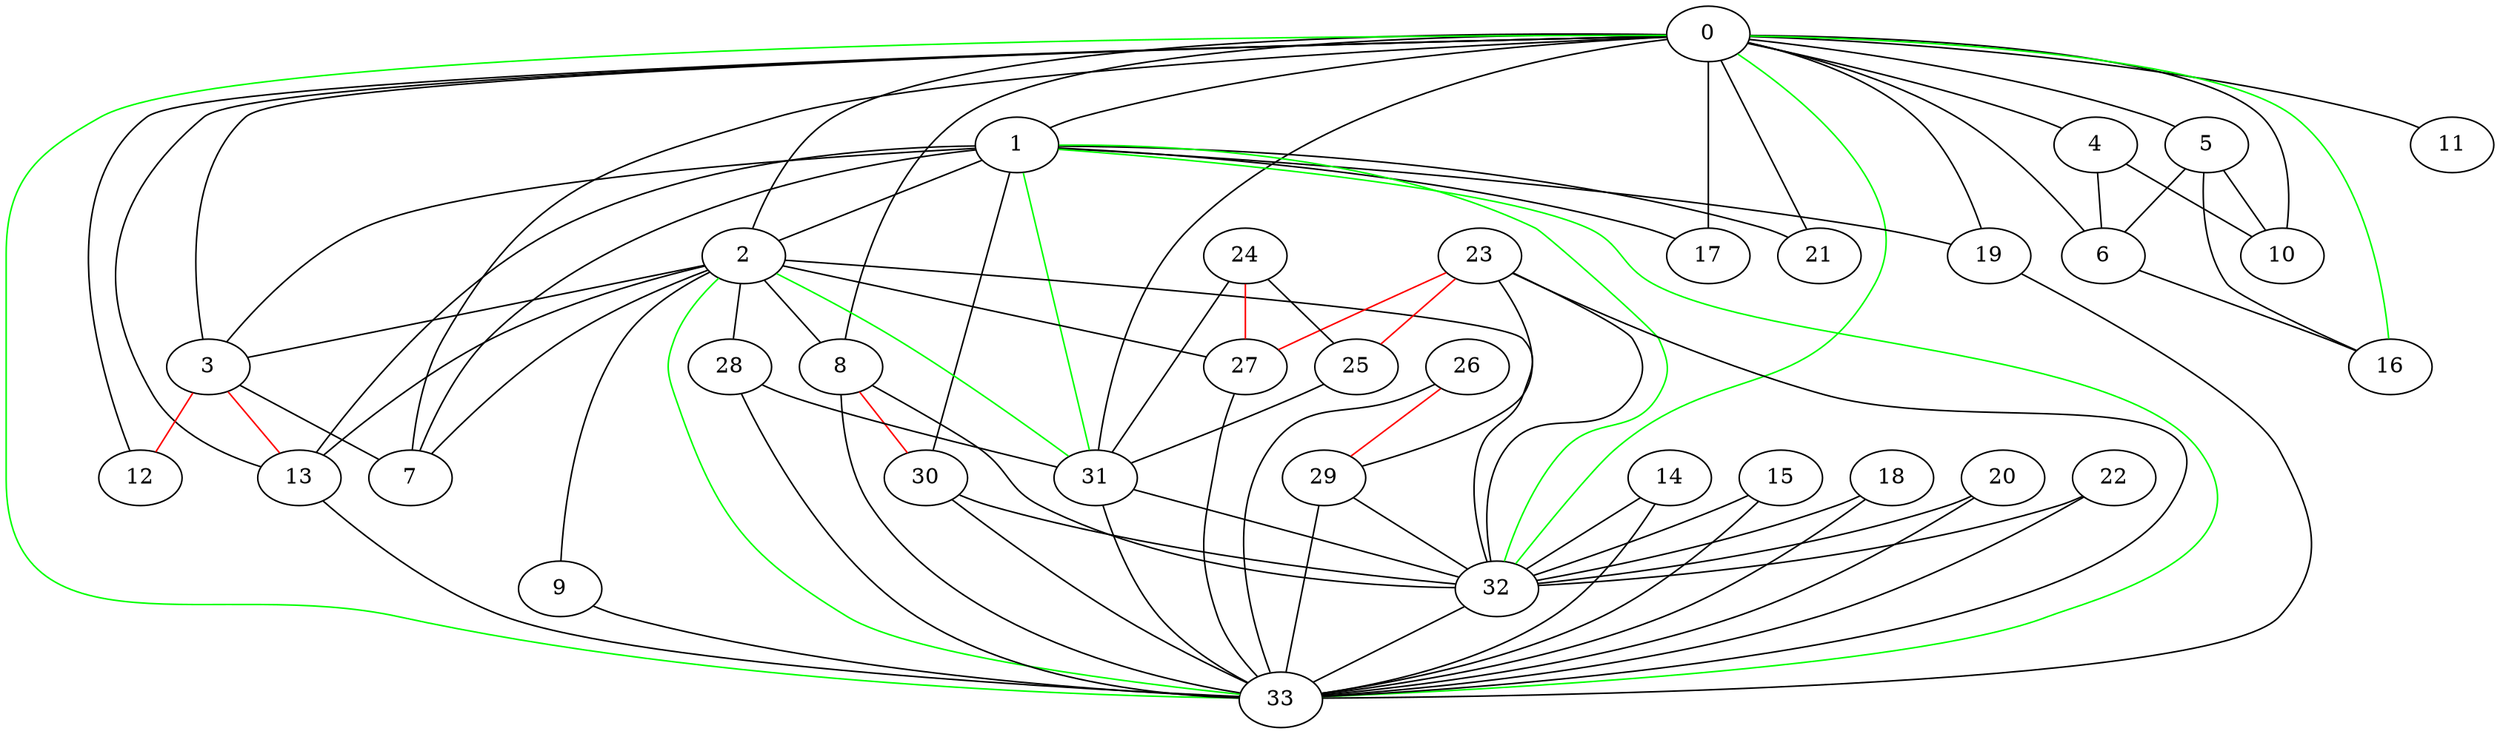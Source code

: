 graph {
	0 -- 1
	0 -- 2
	0 -- 3
	0 -- 4
	0 -- 5
	0 -- 6
	0 -- 7
	0 -- 8
	0 -- 10
	0 -- 11
	0 -- 12
	0 -- 13
	0 -- 17
	0 -- 19
	0 -- 21
	0 -- 31
	1 -- 2
	1 -- 3
	1 -- 7
	1 -- 13
	1 -- 17
	1 -- 19
	1 -- 21
	1 -- 30
	2 -- 3
	2 -- 7
	2 -- 8
	2 -- 9
	2 -- 13
	2 -- 27
	2 -- 28
	2 -- 32
	3 -- 7
	3 -- 12 [color=red]
	3 -- 13 [color=red]
	4 -- 6
	4 -- 10
	5 -- 6
	5 -- 10
	5 -- 16
	6 -- 16
	8 -- 30 [color=red]
	8 -- 32
	8 -- 33
	9 -- 33
	13 -- 33
	14 -- 32
	14 -- 33
	15 -- 32
	15 -- 33
	18 -- 32
	18 -- 33
	19 -- 33
	20 -- 32
	20 -- 33
	22 -- 32
	22 -- 33
	23 -- 25 [color=red]
	23 -- 27 [color=red]
	23 -- 29
	23 -- 32
	23 -- 33
	24 -- 25
	24 -- 27 [color=red]
	24 -- 31
	25 -- 31
	26 -- 29 [color=red]
	26 -- 33
	27 -- 33
	28 -- 31
	28 -- 33
	29 -- 32
	29 -- 33
	30 -- 32
	30 -- 33
	31 -- 32
	31 -- 33
	32 -- 33
	0 -- 16 [color=green]
	0 -- 32 [color=green]
	0 -- 33 [color=green]
	1 -- 31 [color=green]
	1 -- 32 [color=green]
	1 -- 33 [color=green]
	2 -- 31 [color=green]
	2 -- 33 [color=green]
}
